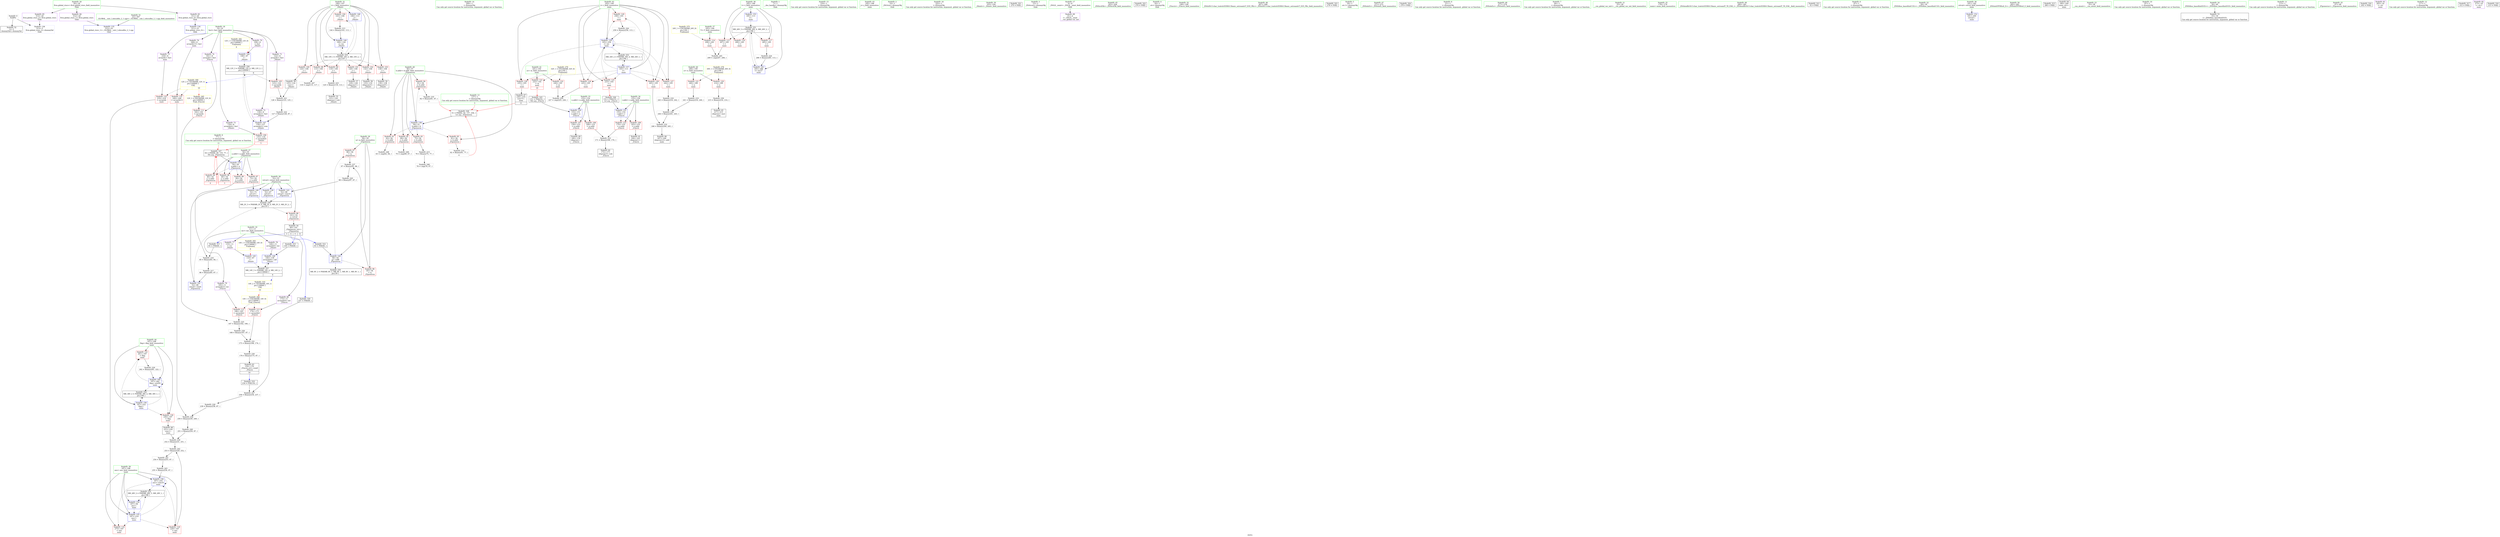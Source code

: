 digraph "SVFG" {
	label="SVFG";

	Node0x56121f9fa730 [shape=record,color=grey,label="{NodeID: 0\nNullPtr}"];
	Node0x56121f9fa730 -> Node0x56121fa18e10[style=solid];
	Node0x56121f9fa730 -> Node0x56121fa1e3a0[style=solid];
	Node0x56121fa182d0 [shape=record,color=red,label="{NodeID: 97\n96\<--58\n\<--q\n_Z5powerxx\n}"];
	Node0x56121fa182d0 -> Node0x56121fa25a20[style=solid];
	Node0x56121fa15c70 [shape=record,color=green,label="{NodeID: 14\n200\<--1\n\<--dummyObj\nCan only get source location for instruction, argument, global var or function.}"];
	Node0x56121fa17e10 [shape=record,color=red,label="{NodeID: 111\n162\<--161\n\<--arrayidx\n_Z3ncrii\n}"];
	Node0x56121fa17e10 -> Node0x56121fa24820[style=solid];
	Node0x56121fa16890 [shape=record,color=green,label="{NodeID: 28\n56\<--57\nb.addr\<--b.addr_field_insensitive\n_Z5powerxx\n}"];
	Node0x56121fa16890 -> Node0x56121fa1aeb0[style=solid];
	Node0x56121fa16890 -> Node0x56121fa1af80[style=solid];
	Node0x56121fa16890 -> Node0x56121fa1b050[style=solid];
	Node0x56121fa16890 -> Node0x56121fa1b120[style=solid];
	Node0x56121fa16890 -> Node0x56121fa1b1f0[style=solid];
	Node0x56121fa16890 -> Node0x56121fa1e570[style=solid];
	Node0x56121fa1da80 [shape=record,color=red,label="{NodeID: 125\n233\<--193\n\<--i\nmain\n|{<s0>10}}"];
	Node0x56121fa1da80:s0 -> Node0x56121fa42ba0[style=solid,color=red];
	Node0x56121fa17480 [shape=record,color=green,label="{NodeID: 42\n193\<--194\ni\<--i_field_insensitive\nmain\n}"];
	Node0x56121fa17480 -> Node0x56121fa1d9b0[style=solid];
	Node0x56121fa17480 -> Node0x56121fa1da80[style=solid];
	Node0x56121fa17480 -> Node0x56121fa1db50[style=solid];
	Node0x56121fa17480 -> Node0x56121fa1dc20[style=solid];
	Node0x56121fa17480 -> Node0x56121fa1dcf0[style=solid];
	Node0x56121fa17480 -> Node0x56121fa1ddc0[style=solid];
	Node0x56121fa17480 -> Node0x56121fa1f4e0[style=solid];
	Node0x56121fa17480 -> Node0x56121fa1f680[style=solid];
	Node0x56121fa243a0 [shape=record,color=grey,label="{NodeID: 222\n127 = Binary(126, 87, )\n}"];
	Node0x56121fa243a0 -> Node0x56121fa1ecc0[style=solid];
	Node0x56121fa1e640 [shape=record,color=blue,label="{NodeID: 139\n52\<--67\nretval\<--\n_Z5powerxx\n}"];
	Node0x56121fa1e640 -> Node0x56121fa31390[style=dashed];
	Node0x56121fa191b0 [shape=record,color=black,label="{NodeID: 56\n125\<--124\nconv\<--\n_Z4initv\n}"];
	Node0x56121fa191b0 -> Node0x56121fa24220[style=solid];
	Node0x56121fa42350 [shape=record,color=black,label="{NodeID: 319\n234 = PHI(150, )\n}"];
	Node0x56121fa42350 -> Node0x56121fa24b20[style=solid];
	Node0x56121fa258a0 [shape=record,color=grey,label="{NodeID: 236\n215 = Binary(216, 214, )\n}"];
	Node0x56121fa258a0 -> Node0x56121fa19900[style=solid];
	Node0x56121fa1f1a0 [shape=record,color=blue,label="{NodeID: 153\n185\<--113\nt\<--\nmain\n}"];
	Node0x56121fa1f1a0 -> Node0x56121fa2f090[style=dashed];
	Node0x56121fa19d10 [shape=record,color=purple,label="{NodeID: 70\n108\<--8\n\<--fact\n_Z4initv\n}"];
	Node0x56121fa19d10 -> Node0x56121fa1ea50[style=solid];
	Node0x56121fa26da0 [shape=record,color=grey,label="{NodeID: 250\n227 = cmp(225, 226, )\n}"];
	Node0x56121fa1a8a0 [shape=record,color=purple,label="{NodeID: 84\n312\<--20\nllvm.global_ctors_1\<--llvm.global_ctors\nGlob }"];
	Node0x56121fa1a8a0 -> Node0x56121fa1e2a0[style=solid];
	Node0x56121f9fa940 [shape=record,color=green,label="{NodeID: 1\n7\<--1\n__dso_handle\<--dummyObj\nGlob }"];
	Node0x56121fa183a0 [shape=record,color=red,label="{NodeID: 98\n115\<--106\n\<--i\n_Z4initv\n}"];
	Node0x56121fa183a0 -> Node0x56121fa26920[style=solid];
	Node0x56121fa15d00 [shape=record,color=green,label="{NodeID: 15\n216\<--1\n\<--dummyObj\nCan only get source location for instruction, argument, global var or function.}"];
	Node0x56121fa34c90 [shape=record,color=yellow,style=double,label="{NodeID: 278\n30V_1 = ENCHI(MR_30V_0)\npts\{190 \}\nFun[main]}"];
	Node0x56121fa34c90 -> Node0x56121fa1d670[style=dashed];
	Node0x56121fa34c90 -> Node0x56121fa1d740[style=dashed];
	Node0x56121fa17ee0 [shape=record,color=red,label="{NodeID: 112\n166\<--165\n\<--arrayidx2\n_Z3ncrii\n}"];
	Node0x56121fa17ee0 -> Node0x56121fa24820[style=solid];
	Node0x56121fa16960 [shape=record,color=green,label="{NodeID: 29\n58\<--59\nq\<--q_field_insensitive\n_Z5powerxx\n}"];
	Node0x56121fa16960 -> Node0x56121fa18200[style=solid];
	Node0x56121fa16960 -> Node0x56121fa182d0[style=solid];
	Node0x56121fa16960 -> Node0x56121fa1e8b0[style=solid];
	Node0x56121fa1db50 [shape=record,color=red,label="{NodeID: 126\n235\<--193\n\<--i\nmain\n}"];
	Node0x56121fa1db50 -> Node0x56121fa19aa0[style=solid];
	Node0x56121fa17550 [shape=record,color=green,label="{NodeID: 43\n195\<--196\nj\<--j_field_insensitive\nmain\n}"];
	Node0x56121fa24520 [shape=record,color=grey,label="{NodeID: 223\n120 = Binary(119, 113, )\n}"];
	Node0x56121fa24520 -> Node0x56121fa190e0[style=solid];
	Node0x56121fa1e710 [shape=record,color=blue,label="{NodeID: 140\n52\<--72\nretval\<--\n_Z5powerxx\n}"];
	Node0x56121fa1e710 -> Node0x56121fa31390[style=dashed];
	Node0x56121fa19280 [shape=record,color=black,label="{NodeID: 57\n129\<--128\nidxprom1\<--\n_Z4initv\n}"];
	Node0x56121fa42520 [shape=record,color=black,label="{NodeID: 320\n237 = PHI(49, )\n}"];
	Node0x56121fa42520 -> Node0x56121fa24b20[style=solid];
	Node0x56121fa25a20 [shape=record,color=grey,label="{NodeID: 237\n97 = Binary(95, 96, )\n}"];
	Node0x56121fa25a20 -> Node0x56121fa240a0[style=solid];
	Node0x56121fa1f270 [shape=record,color=blue,label="{NodeID: 154\n187\<--64\nans\<--\nmain\n}"];
	Node0x56121fa1f270 -> Node0x56121fa1f340[style=dashed];
	Node0x56121fa19de0 [shape=record,color=purple,label="{NodeID: 71\n122\<--8\narrayidx\<--fact\n_Z4initv\n}"];
	Node0x56121fa19de0 -> Node0x56121fa18950[style=solid];
	Node0x56121fa2f090 [shape=record,color=black,label="{NodeID: 251\nMR_26V_3 = PHI(MR_26V_4, MR_26V_2, )\npts\{186 \}\n}"];
	Node0x56121fa2f090 -> Node0x56121fa1d2e0[style=dashed];
	Node0x56121fa2f090 -> Node0x56121fa1d370[style=dashed];
	Node0x56121fa2f090 -> Node0x56121fa1d400[style=dashed];
	Node0x56121fa2f090 -> Node0x56121fa1f820[style=dashed];
	Node0x56121fa1a9a0 [shape=record,color=purple,label="{NodeID: 85\n313\<--20\nllvm.global_ctors_2\<--llvm.global_ctors\nGlob }"];
	Node0x56121fa1a9a0 -> Node0x56121fa1e3a0[style=solid];
	Node0x56121fa0f820 [shape=record,color=green,label="{NodeID: 2\n14\<--1\n_ZSt3cin\<--dummyObj\nGlob }"];
	Node0x56121fa33890 [shape=record,color=yellow,style=double,label="{NodeID: 265\n12V_1 = ENCHI(MR_12V_0)\npts\{100000 \}\nFun[_Z3ncrii]}"];
	Node0x56121fa33890 -> Node0x56121fa17e10[style=dashed];
	Node0x56121fa18470 [shape=record,color=red,label="{NodeID: 99\n119\<--106\n\<--i\n_Z4initv\n}"];
	Node0x56121fa18470 -> Node0x56121fa24520[style=solid];
	Node0x56121fa15d90 [shape=record,color=green,label="{NodeID: 16\n222\<--1\n\<--dummyObj\nCan only get source location for instruction, argument, global var or function.}"];
	Node0x56121fa34d70 [shape=record,color=yellow,style=double,label="{NodeID: 279\n32V_1 = ENCHI(MR_32V_0)\npts\{192 \}\nFun[main]}"];
	Node0x56121fa34d70 -> Node0x56121fa1d810[style=dashed];
	Node0x56121fa34d70 -> Node0x56121fa1d8e0[style=dashed];
	Node0x56121fa17fb0 [shape=record,color=red,label="{NodeID: 113\n174\<--173\n\<--arrayidx4\n_Z3ncrii\n}"];
	Node0x56121fa17fb0 -> Node0x56121fa25120[style=solid];
	Node0x56121fa16a30 [shape=record,color=green,label="{NodeID: 30\n103\<--104\n_Z4initv\<--_Z4initv_field_insensitive\n}"];
	Node0x56121fa1dc20 [shape=record,color=red,label="{NodeID: 127\n242\<--193\n\<--i\nmain\n}"];
	Node0x56121fa1dc20 -> Node0x56121fa23da0[style=solid];
	Node0x56121fa17620 [shape=record,color=green,label="{NodeID: 44\n197\<--198\nflag\<--flag_field_insensitive\nmain\n}"];
	Node0x56121fa17620 -> Node0x56121fa1de90[style=solid];
	Node0x56121fa17620 -> Node0x56121fa1df60[style=solid];
	Node0x56121fa17620 -> Node0x56121fa1f410[style=solid];
	Node0x56121fa17620 -> Node0x56121fa1f750[style=solid];
	Node0x56121fa246a0 [shape=record,color=grey,label="{NodeID: 224\n286 = Binary(285, 113, )\n}"];
	Node0x56121fa246a0 -> Node0x56121fa1f820[style=solid];
	Node0x56121fa1e7e0 [shape=record,color=blue,label="{NodeID: 141\n52\<--86\nretval\<--rem6\n_Z5powerxx\n}"];
	Node0x56121fa1e7e0 -> Node0x56121fa31390[style=dashed];
	Node0x56121fa19350 [shape=record,color=black,label="{NodeID: 58\n133\<--132\nidxprom3\<--\n_Z4initv\n}"];
	Node0x56121fa42660 [shape=record,color=black,label="{NodeID: 321\n270 = PHI()\n}"];
	Node0x56121fa25ba0 [shape=record,color=grey,label="{NodeID: 238\n250 = Binary(239, 249, )\n}"];
	Node0x56121fa25ba0 -> Node0x56121fa25ea0[style=solid];
	Node0x56121fa1f340 [shape=record,color=blue,label="{NodeID: 155\n187\<--219\nans\<--\nmain\n}"];
	Node0x56121fa1f340 -> Node0x56121fa1d4d0[style=dashed];
	Node0x56121fa1f340 -> Node0x56121fa1d5a0[style=dashed];
	Node0x56121fa1f340 -> Node0x56121fa1f5b0[style=dashed];
	Node0x56121fa1f340 -> Node0x56121fa2f590[style=dashed];
	Node0x56121fa19eb0 [shape=record,color=purple,label="{NodeID: 72\n130\<--8\narrayidx2\<--fact\n_Z4initv\n}"];
	Node0x56121fa19eb0 -> Node0x56121fa1ecc0[style=solid];
	Node0x56121fa2f590 [shape=record,color=black,label="{NodeID: 252\nMR_28V_2 = PHI(MR_28V_5, MR_28V_1, )\npts\{188 \}\n}"];
	Node0x56121fa2f590 -> Node0x56121fa1f270[style=dashed];
	Node0x56121fa1aaa0 [shape=record,color=red,label="{NodeID: 86\n101\<--52\n\<--retval\n_Z5powerxx\n}"];
	Node0x56121fa1aaa0 -> Node0x56121fa19010[style=solid];
	Node0x56121fa0f8b0 [shape=record,color=green,label="{NodeID: 3\n15\<--1\n_ZSt4cout\<--dummyObj\nGlob }"];
	Node0x56121fa33970 [shape=record,color=yellow,style=double,label="{NodeID: 266\n14V_1 = ENCHI(MR_14V_0)\npts\{130000 \}\nFun[_Z3ncrii]}"];
	Node0x56121fa33970 -> Node0x56121fa17ee0[style=dashed];
	Node0x56121fa33970 -> Node0x56121fa17fb0[style=dashed];
	Node0x56121fa18540 [shape=record,color=red,label="{NodeID: 100\n124\<--106\n\<--i\n_Z4initv\n}"];
	Node0x56121fa18540 -> Node0x56121fa191b0[style=solid];
	Node0x56121fa15e20 [shape=record,color=green,label="{NodeID: 17\n4\<--6\n_ZStL8__ioinit\<--_ZStL8__ioinit_field_insensitive\nGlob }"];
	Node0x56121fa15e20 -> Node0x56121fa19c40[style=solid];
	Node0x56121fa18080 [shape=record,color=red,label="{NodeID: 114\n208\<--183\n\<--T\nmain\n}"];
	Node0x56121fa18080 -> Node0x56121fa26620[style=solid];
	Node0x56121fa16b30 [shape=record,color=green,label="{NodeID: 31\n106\<--107\ni\<--i_field_insensitive\n_Z4initv\n}"];
	Node0x56121fa16b30 -> Node0x56121fa183a0[style=solid];
	Node0x56121fa16b30 -> Node0x56121fa18470[style=solid];
	Node0x56121fa16b30 -> Node0x56121fa18540[style=solid];
	Node0x56121fa16b30 -> Node0x56121fa18610[style=solid];
	Node0x56121fa16b30 -> Node0x56121fa186e0[style=solid];
	Node0x56121fa16b30 -> Node0x56121fa187b0[style=solid];
	Node0x56121fa16b30 -> Node0x56121fa18880[style=solid];
	Node0x56121fa16b30 -> Node0x56121fa1ebf0[style=solid];
	Node0x56121fa16b30 -> Node0x56121fa1ee60[style=solid];
	Node0x56121fa1dcf0 [shape=record,color=red,label="{NodeID: 128\n245\<--193\n\<--i\nmain\n}"];
	Node0x56121fa1dcf0 -> Node0x56121fa252a0[style=solid];
	Node0x56121fa176f0 [shape=record,color=green,label="{NodeID: 45\n203\<--204\n_ZNSirsERi\<--_ZNSirsERi_field_insensitive\n}"];
	Node0x56121fa24820 [shape=record,color=grey,label="{NodeID: 225\n167 = Binary(162, 166, )\n}"];
	Node0x56121fa24820 -> Node0x56121fa24ca0[style=solid];
	Node0x56121fa1e8b0 [shape=record,color=blue,label="{NodeID: 142\n58\<--93\nq\<--call8\n_Z5powerxx\n}"];
	Node0x56121fa1e8b0 -> Node0x56121fa18200[style=dashed];
	Node0x56121fa1e8b0 -> Node0x56121fa182d0[style=dashed];
	Node0x56121fa1e8b0 -> Node0x56121fa31890[style=dashed];
	Node0x56121fa19420 [shape=record,color=black,label="{NodeID: 59\n139\<--138\nidxprom5\<--\n_Z4initv\n}"];
	Node0x56121fa42730 [shape=record,color=black,label="{NodeID: 322\n274 = PHI()\n}"];
	Node0x56121fa25d20 [shape=record,color=grey,label="{NodeID: 239\n252 = Binary(231, 251, )\n}"];
	Node0x56121fa25d20 -> Node0x56121fa261a0[style=solid];
	Node0x56121fa1f410 [shape=record,color=blue,label="{NodeID: 156\n197\<--222\nflag\<--\nmain\n}"];
	Node0x56121fa1f410 -> Node0x56121fa1de90[style=dashed];
	Node0x56121fa1f410 -> Node0x56121fa1df60[style=dashed];
	Node0x56121fa1f410 -> Node0x56121fa1f750[style=dashed];
	Node0x56121fa1f410 -> Node0x56121fa2ff90[style=dashed];
	Node0x56121fa19f80 [shape=record,color=purple,label="{NodeID: 73\n134\<--8\narrayidx4\<--fact\n_Z4initv\n}"];
	Node0x56121fa19f80 -> Node0x56121fa17a00[style=solid];
	Node0x56121fa2fa90 [shape=record,color=black,label="{NodeID: 253\nMR_34V_2 = PHI(MR_34V_4, MR_34V_1, )\npts\{194 \}\n}"];
	Node0x56121fa2fa90 -> Node0x56121fa1f4e0[style=dashed];
	Node0x56121fa1ab70 [shape=record,color=red,label="{NodeID: 87\n72\<--54\n\<--a.addr\n_Z5powerxx\n}"];
	Node0x56121fa1ab70 -> Node0x56121fa1e710[style=solid];
	Node0x56121fa14f20 [shape=record,color=green,label="{NodeID: 4\n16\<--1\n.str\<--dummyObj\nGlob }"];
	Node0x56121fa18610 [shape=record,color=red,label="{NodeID: 101\n128\<--106\n\<--i\n_Z4initv\n}"];
	Node0x56121fa18610 -> Node0x56121fa19280[style=solid];
	Node0x56121fa15ef0 [shape=record,color=green,label="{NodeID: 18\n8\<--10\nfact\<--fact_field_insensitive\nGlob }"];
	Node0x56121fa15ef0 -> Node0x56121fa19d10[style=solid];
	Node0x56121fa15ef0 -> Node0x56121fa19de0[style=solid];
	Node0x56121fa15ef0 -> Node0x56121fa19eb0[style=solid];
	Node0x56121fa15ef0 -> Node0x56121fa19f80[style=solid];
	Node0x56121fa15ef0 -> Node0x56121fa1a050[style=solid];
	Node0x56121fa15ef0 -> Node0x56121fa1a120[style=solid];
	Node0x56121fa15ef0 -> Node0x56121fa1a1f0[style=solid];
	Node0x56121fa1d2e0 [shape=record,color=red,label="{NodeID: 115\n207\<--185\n\<--t\nmain\n}"];
	Node0x56121fa1d2e0 -> Node0x56121fa26620[style=solid];
	Node0x56121fa16c00 [shape=record,color=green,label="{NodeID: 32\n148\<--149\n_Z3ncrii\<--_Z3ncrii_field_insensitive\n}"];
	Node0x56121fa1ddc0 [shape=record,color=red,label="{NodeID: 129\n258\<--193\n\<--i\nmain\n}"];
	Node0x56121fa1ddc0 -> Node0x56121fa264a0[style=solid];
	Node0x56121fa177f0 [shape=record,color=green,label="{NodeID: 46\n267\<--268\n_ZStlsISt11char_traitsIcEERSt13basic_ostreamIcT_ES5_PKc\<--_ZStlsISt11char_traitsIcEERSt13basic_ostreamIcT_ES5_PKc_field_insensitive\n}"];
	Node0x56121fa37380 [shape=record,color=yellow,style=double,label="{NodeID: 309\n12V_2 = CSCHI(MR_12V_1)\npts\{100000 \}\nCS[]|{|<s2>10}}"];
	Node0x56121fa37380 -> Node0x56121fa1e030[style=dashed];
	Node0x56121fa37380 -> Node0x56121fa1e100[style=dashed];
	Node0x56121fa37380:s2 -> Node0x56121fa33890[style=dashed,color=red];
	Node0x56121fa249a0 [shape=record,color=grey,label="{NodeID: 226\n239 = Binary(238, 87, )\n}"];
	Node0x56121fa249a0 -> Node0x56121fa25ba0[style=solid];
	Node0x56121fa1e980 [shape=record,color=blue,label="{NodeID: 143\n52\<--98\nretval\<--rem10\n_Z5powerxx\n}"];
	Node0x56121fa1e980 -> Node0x56121fa31390[style=dashed];
	Node0x56121fa194f0 [shape=record,color=black,label="{NodeID: 60\n160\<--159\nidxprom\<--\n_Z3ncrii\n}"];
	Node0x56121fa42800 [shape=record,color=black,label="{NodeID: 323\n276 = PHI()\n}"];
	Node0x56121fa25ea0 [shape=record,color=grey,label="{NodeID: 240\n251 = Binary(250, 87, )\n}"];
	Node0x56121fa25ea0 -> Node0x56121fa25d20[style=solid];
	Node0x56121fa1f4e0 [shape=record,color=blue,label="{NodeID: 157\n193\<--113\ni\<--\nmain\n}"];
	Node0x56121fa1f4e0 -> Node0x56121fa1d9b0[style=dashed];
	Node0x56121fa1f4e0 -> Node0x56121fa1da80[style=dashed];
	Node0x56121fa1f4e0 -> Node0x56121fa1db50[style=dashed];
	Node0x56121fa1f4e0 -> Node0x56121fa1dc20[style=dashed];
	Node0x56121fa1f4e0 -> Node0x56121fa1dcf0[style=dashed];
	Node0x56121fa1f4e0 -> Node0x56121fa1ddc0[style=dashed];
	Node0x56121fa1f4e0 -> Node0x56121fa1f680[style=dashed];
	Node0x56121fa1f4e0 -> Node0x56121fa2fa90[style=dashed];
	Node0x56121fa1a050 [shape=record,color=purple,label="{NodeID: 74\n161\<--8\narrayidx\<--fact\n_Z3ncrii\n}"];
	Node0x56121fa1a050 -> Node0x56121fa17e10[style=solid];
	Node0x56121fa2ff90 [shape=record,color=black,label="{NodeID: 254\nMR_36V_2 = PHI(MR_36V_4, MR_36V_1, )\npts\{198 \}\n}"];
	Node0x56121fa2ff90 -> Node0x56121fa1f410[style=dashed];
	Node0x56121fa1ac40 [shape=record,color=red,label="{NodeID: 88\n80\<--54\n\<--a.addr\n_Z5powerxx\n|{<s0>3}}"];
	Node0x56121fa1ac40:s0 -> Node0x56121fa42ce0[style=solid,color=red];
	Node0x56121fa14fb0 [shape=record,color=green,label="{NodeID: 5\n18\<--1\n.str.1\<--dummyObj\nGlob }"];
	Node0x56121fa186e0 [shape=record,color=red,label="{NodeID: 102\n132\<--106\n\<--i\n_Z4initv\n}"];
	Node0x56121fa186e0 -> Node0x56121fa19350[style=solid];
	Node0x56121fa15ff0 [shape=record,color=green,label="{NodeID: 19\n11\<--13\ninv\<--inv_field_insensitive\nGlob }"];
	Node0x56121fa15ff0 -> Node0x56121fa1a2c0[style=solid];
	Node0x56121fa15ff0 -> Node0x56121fa1a390[style=solid];
	Node0x56121fa15ff0 -> Node0x56121fa1a460[style=solid];
	Node0x56121fa15ff0 -> Node0x56121fa1a530[style=solid];
	Node0x56121fa35010 [shape=record,color=yellow,style=double,label="{NodeID: 282\n12V_1 = ENCHI(MR_12V_0)\npts\{100000 \}\nFun[main]|{<s0>6}}"];
	Node0x56121fa35010:s0 -> Node0x56121fa1ea50[style=dashed,color=red];
	Node0x56121fa1d370 [shape=record,color=red,label="{NodeID: 116\n269\<--185\n\<--t\nmain\n}"];
	Node0x56121fa16d00 [shape=record,color=green,label="{NodeID: 33\n153\<--154\nn.addr\<--n.addr_field_insensitive\n_Z3ncrii\n}"];
	Node0x56121fa16d00 -> Node0x56121fa17ad0[style=solid];
	Node0x56121fa16d00 -> Node0x56121fa17ba0[style=solid];
	Node0x56121fa16d00 -> Node0x56121fa1ef30[style=solid];
	Node0x56121fa23620 [shape=record,color=grey,label="{NodeID: 213\n144 = Binary(143, 113, )\n}"];
	Node0x56121fa23620 -> Node0x56121fa1ee60[style=solid];
	Node0x56121fa1de90 [shape=record,color=red,label="{NodeID: 130\n230\<--197\n\<--flag\nmain\n}"];
	Node0x56121fa1de90 -> Node0x56121fa199d0[style=solid];
	Node0x56121fa178f0 [shape=record,color=green,label="{NodeID: 47\n271\<--272\n_ZNSolsEi\<--_ZNSolsEi_field_insensitive\n}"];
	Node0x56121fa374e0 [shape=record,color=yellow,style=double,label="{NodeID: 310\n14V_2 = CSCHI(MR_14V_1)\npts\{130000 \}\nCS[]|{<s0>10}}"];
	Node0x56121fa374e0:s0 -> Node0x56121fa33970[style=dashed,color=red];
	Node0x56121fa24b20 [shape=record,color=grey,label="{NodeID: 227\n238 = Binary(234, 237, )\n}"];
	Node0x56121fa24b20 -> Node0x56121fa249a0[style=solid];
	Node0x56121fa1ea50 [shape=record,color=blue,label="{NodeID: 144\n108\<--67\n\<--\n_Z4initv\n}"];
	Node0x56121fa1ea50 -> Node0x56121fa30990[style=dashed];
	Node0x56121fa195c0 [shape=record,color=black,label="{NodeID: 61\n164\<--163\nidxprom1\<--\n_Z3ncrii\n}"];
	Node0x56121fa428d0 [shape=record,color=black,label="{NodeID: 324\n279 = PHI()\n}"];
	Node0x56121fa26020 [shape=record,color=grey,label="{NodeID: 241\n254 = Binary(253, 87, )\n}"];
	Node0x56121fa26020 -> Node0x56121fa26320[style=solid];
	Node0x56121fa1f5b0 [shape=record,color=blue,label="{NodeID: 158\n187\<--255\nans\<--rem19\nmain\n}"];
	Node0x56121fa1f5b0 -> Node0x56121fa1d4d0[style=dashed];
	Node0x56121fa1f5b0 -> Node0x56121fa1d5a0[style=dashed];
	Node0x56121fa1f5b0 -> Node0x56121fa1f5b0[style=dashed];
	Node0x56121fa1f5b0 -> Node0x56121fa2f590[style=dashed];
	Node0x56121fa1a120 [shape=record,color=purple,label="{NodeID: 75\n218\<--8\narrayidx\<--fact\nmain\n}"];
	Node0x56121fa1a120 -> Node0x56121fa1e030[style=solid];
	Node0x56121fa30490 [shape=record,color=black,label="{NodeID: 255\nMR_10V_3 = PHI(MR_10V_4, MR_10V_2, )\npts\{107 \}\n}"];
	Node0x56121fa30490 -> Node0x56121fa183a0[style=dashed];
	Node0x56121fa30490 -> Node0x56121fa18470[style=dashed];
	Node0x56121fa30490 -> Node0x56121fa18540[style=dashed];
	Node0x56121fa30490 -> Node0x56121fa18610[style=dashed];
	Node0x56121fa30490 -> Node0x56121fa186e0[style=dashed];
	Node0x56121fa30490 -> Node0x56121fa187b0[style=dashed];
	Node0x56121fa30490 -> Node0x56121fa18880[style=dashed];
	Node0x56121fa30490 -> Node0x56121fa1ee60[style=dashed];
	Node0x56121fa1ad10 [shape=record,color=red,label="{NodeID: 89\n84\<--54\n\<--a.addr\n_Z5powerxx\n}"];
	Node0x56121fa1ad10 -> Node0x56121fa23aa0[style=solid];
	Node0x56121fa15040 [shape=record,color=green,label="{NodeID: 6\n21\<--1\n\<--dummyObj\nCan only get source location for instruction, argument, global var or function.}"];
	Node0x56121fa187b0 [shape=record,color=red,label="{NodeID: 103\n138\<--106\n\<--i\n_Z4initv\n}"];
	Node0x56121fa187b0 -> Node0x56121fa19420[style=solid];
	Node0x56121fa160f0 [shape=record,color=green,label="{NodeID: 20\n20\<--24\nllvm.global_ctors\<--llvm.global_ctors_field_insensitive\nGlob }"];
	Node0x56121fa160f0 -> Node0x56121fa1a7a0[style=solid];
	Node0x56121fa160f0 -> Node0x56121fa1a8a0[style=solid];
	Node0x56121fa160f0 -> Node0x56121fa1a9a0[style=solid];
	Node0x56121fa350f0 [shape=record,color=yellow,style=double,label="{NodeID: 283\n14V_1 = ENCHI(MR_14V_0)\npts\{130000 \}\nFun[main]|{<s0>6}}"];
	Node0x56121fa350f0:s0 -> Node0x56121fa1eb20[style=dashed,color=red];
	Node0x56121fa1d400 [shape=record,color=red,label="{NodeID: 117\n285\<--185\n\<--t\nmain\n}"];
	Node0x56121fa1d400 -> Node0x56121fa246a0[style=solid];
	Node0x56121fa16dd0 [shape=record,color=green,label="{NodeID: 34\n155\<--156\nr.addr\<--r.addr_field_insensitive\n_Z3ncrii\n}"];
	Node0x56121fa16dd0 -> Node0x56121fa17c70[style=solid];
	Node0x56121fa16dd0 -> Node0x56121fa17d40[style=solid];
	Node0x56121fa16dd0 -> Node0x56121fa1f000[style=solid];
	Node0x56121fa237a0 [shape=record,color=grey,label="{NodeID: 214\n92 = Binary(91, 77, )\n|{<s0>4}}"];
	Node0x56121fa237a0:s0 -> Node0x56121fa43190[style=solid,color=red];
	Node0x56121fa1df60 [shape=record,color=red,label="{NodeID: 131\n261\<--197\n\<--flag\nmain\n}"];
	Node0x56121fa1df60 -> Node0x56121fa24e20[style=solid];
	Node0x56121fa18a10 [shape=record,color=green,label="{NodeID: 48\n277\<--278\n_ZNSolsEx\<--_ZNSolsEx_field_insensitive\n}"];
	Node0x56121f74a3b0 [shape=record,color=black,label="{NodeID: 311\n83 = PHI(49, )\n}"];
	Node0x56121f74a3b0 -> Node0x56121fa23aa0[style=solid];
	Node0x56121fa24ca0 [shape=record,color=grey,label="{NodeID: 228\n168 = Binary(167, 87, )\n}"];
	Node0x56121fa24ca0 -> Node0x56121fa25120[style=solid];
	Node0x56121fa1eb20 [shape=record,color=blue,label="{NodeID: 145\n110\<--67\n\<--\n_Z4initv\n}"];
	Node0x56121fa1eb20 -> Node0x56121fa30e90[style=dashed];
	Node0x56121fa19690 [shape=record,color=black,label="{NodeID: 62\n172\<--171\nidxprom3\<--sub\n_Z3ncrii\n}"];
	Node0x56121fa429a0 [shape=record,color=black,label="{NodeID: 325\n151 = PHI(232, )\n0th arg _Z3ncrii }"];
	Node0x56121fa429a0 -> Node0x56121fa1ef30[style=solid];
	Node0x56121fa261a0 [shape=record,color=grey,label="{NodeID: 242\n253 = Binary(229, 252, )\n}"];
	Node0x56121fa261a0 -> Node0x56121fa26020[style=solid];
	Node0x56121fa1f680 [shape=record,color=blue,label="{NodeID: 159\n193\<--259\ni\<--inc\nmain\n}"];
	Node0x56121fa1f680 -> Node0x56121fa1d9b0[style=dashed];
	Node0x56121fa1f680 -> Node0x56121fa1da80[style=dashed];
	Node0x56121fa1f680 -> Node0x56121fa1db50[style=dashed];
	Node0x56121fa1f680 -> Node0x56121fa1dc20[style=dashed];
	Node0x56121fa1f680 -> Node0x56121fa1dcf0[style=dashed];
	Node0x56121fa1f680 -> Node0x56121fa1ddc0[style=dashed];
	Node0x56121fa1f680 -> Node0x56121fa1f680[style=dashed];
	Node0x56121fa1f680 -> Node0x56121fa2fa90[style=dashed];
	Node0x56121fa1a1f0 [shape=record,color=purple,label="{NodeID: 76\n248\<--8\narrayidx13\<--fact\nmain\n}"];
	Node0x56121fa1a1f0 -> Node0x56121fa1e100[style=solid];
	Node0x56121fa30990 [shape=record,color=black,label="{NodeID: 256\nMR_12V_3 = PHI(MR_12V_4, MR_12V_2, )\npts\{100000 \}\n|{|<s2>6}}"];
	Node0x56121fa30990 -> Node0x56121fa18950[style=dashed];
	Node0x56121fa30990 -> Node0x56121fa1ecc0[style=dashed];
	Node0x56121fa30990:s2 -> Node0x56121fa37380[style=dashed,color=blue];
	Node0x56121fa1ade0 [shape=record,color=red,label="{NodeID: 90\n90\<--54\n\<--a.addr\n_Z5powerxx\n|{<s0>4}}"];
	Node0x56121fa1ade0:s0 -> Node0x56121fa42ce0[style=solid,color=red];
	Node0x56121fa150d0 [shape=record,color=green,label="{NodeID: 7\n64\<--1\n\<--dummyObj\nCan only get source location for instruction, argument, global var or function.}"];
	Node0x56121fa18880 [shape=record,color=red,label="{NodeID: 104\n143\<--106\n\<--i\n_Z4initv\n}"];
	Node0x56121fa18880 -> Node0x56121fa23620[style=solid];
	Node0x56121fa161f0 [shape=record,color=green,label="{NodeID: 21\n25\<--26\n__cxx_global_var_init\<--__cxx_global_var_init_field_insensitive\n}"];
	Node0x56121fa1d4d0 [shape=record,color=red,label="{NodeID: 118\n229\<--187\n\<--ans\nmain\n}"];
	Node0x56121fa1d4d0 -> Node0x56121fa261a0[style=solid];
	Node0x56121fa16ea0 [shape=record,color=green,label="{NodeID: 35\n178\<--179\nmain\<--main_field_insensitive\n}"];
	Node0x56121fa23920 [shape=record,color=grey,label="{NodeID: 215\n76 = Binary(75, 77, )\n}"];
	Node0x56121fa23920 -> Node0x56121fa267a0[style=solid];
	Node0x56121fa1e030 [shape=record,color=red,label="{NodeID: 132\n219\<--218\n\<--arrayidx\nmain\n}"];
	Node0x56121fa1e030 -> Node0x56121fa1f340[style=solid];
	Node0x56121fa18b10 [shape=record,color=green,label="{NodeID: 49\n280\<--281\n_ZSt4endlIcSt11char_traitsIcEERSt13basic_ostreamIT_T0_ES6_\<--_ZSt4endlIcSt11char_traitsIcEERSt13basic_ostreamIT_T0_ES6__field_insensitive\n}"];
	Node0x56121fa41ca0 [shape=record,color=black,label="{NodeID: 312\n32 = PHI()\n}"];
	Node0x56121fa24e20 [shape=record,color=grey,label="{NodeID: 229\n262 = Binary(261, 222, )\n}"];
	Node0x56121fa24e20 -> Node0x56121fa1f750[style=solid];
	Node0x56121fa1ebf0 [shape=record,color=blue,label="{NodeID: 146\n106\<--113\ni\<--\n_Z4initv\n}"];
	Node0x56121fa1ebf0 -> Node0x56121fa30490[style=dashed];
	Node0x56121fa19760 [shape=record,color=black,label="{NodeID: 63\n150\<--176\n_Z3ncrii_ret\<--rem6\n_Z3ncrii\n|{<s0>10}}"];
	Node0x56121fa19760:s0 -> Node0x56121fa42350[style=solid,color=blue];
	Node0x56121fa42ba0 [shape=record,color=black,label="{NodeID: 326\n152 = PHI(233, )\n1st arg _Z3ncrii }"];
	Node0x56121fa42ba0 -> Node0x56121fa1f000[style=solid];
	Node0x56121fa26320 [shape=record,color=grey,label="{NodeID: 243\n255 = Binary(254, 87, )\n}"];
	Node0x56121fa26320 -> Node0x56121fa1f5b0[style=solid];
	Node0x56121fa1f750 [shape=record,color=blue,label="{NodeID: 160\n197\<--262\nflag\<--mul20\nmain\n}"];
	Node0x56121fa1f750 -> Node0x56121fa1de90[style=dashed];
	Node0x56121fa1f750 -> Node0x56121fa1df60[style=dashed];
	Node0x56121fa1f750 -> Node0x56121fa1f750[style=dashed];
	Node0x56121fa1f750 -> Node0x56121fa2ff90[style=dashed];
	Node0x56121fa1a2c0 [shape=record,color=purple,label="{NodeID: 77\n110\<--11\n\<--inv\n_Z4initv\n}"];
	Node0x56121fa1a2c0 -> Node0x56121fa1eb20[style=solid];
	Node0x56121fa30e90 [shape=record,color=black,label="{NodeID: 257\nMR_14V_3 = PHI(MR_14V_4, MR_14V_2, )\npts\{130000 \}\n|{|<s1>6}}"];
	Node0x56121fa30e90 -> Node0x56121fa1ed90[style=dashed];
	Node0x56121fa30e90:s1 -> Node0x56121fa374e0[style=dashed,color=blue];
	Node0x56121fa1aeb0 [shape=record,color=red,label="{NodeID: 91\n62\<--56\n\<--b.addr\n_Z5powerxx\n}"];
	Node0x56121fa1aeb0 -> Node0x56121fa26aa0[style=solid];
	Node0x56121fa15910 [shape=record,color=green,label="{NodeID: 8\n67\<--1\n\<--dummyObj\nCan only get source location for instruction, argument, global var or function.}"];
	Node0x56121fa18950 [shape=record,color=red,label="{NodeID: 105\n123\<--122\n\<--arrayidx\n_Z4initv\n}"];
	Node0x56121fa18950 -> Node0x56121fa24220[style=solid];
	Node0x56121fa162f0 [shape=record,color=green,label="{NodeID: 22\n29\<--30\n_ZNSt8ios_base4InitC1Ev\<--_ZNSt8ios_base4InitC1Ev_field_insensitive\n}"];
	Node0x56121fa1d5a0 [shape=record,color=red,label="{NodeID: 119\n275\<--187\n\<--ans\nmain\n}"];
	Node0x56121fa16fa0 [shape=record,color=green,label="{NodeID: 36\n181\<--182\nretval\<--retval_field_insensitive\nmain\n}"];
	Node0x56121fa16fa0 -> Node0x56121fa1f0d0[style=solid];
	Node0x56121fa23aa0 [shape=record,color=grey,label="{NodeID: 216\n85 = Binary(83, 84, )\n}"];
	Node0x56121fa23aa0 -> Node0x56121fa23c20[style=solid];
	Node0x56121fa1e100 [shape=record,color=red,label="{NodeID: 133\n249\<--248\n\<--arrayidx13\nmain\n}"];
	Node0x56121fa1e100 -> Node0x56121fa25ba0[style=solid];
	Node0x56121fa18c10 [shape=record,color=green,label="{NodeID: 50\n282\<--283\n_ZNSolsEPFRSoS_E\<--_ZNSolsEPFRSoS_E_field_insensitive\n}"];
	Node0x56121fa41d70 [shape=record,color=black,label="{NodeID: 313\n266 = PHI()\n}"];
	Node0x56121fa24fa0 [shape=record,color=grey,label="{NodeID: 230\n176 = Binary(175, 87, )\n}"];
	Node0x56121fa24fa0 -> Node0x56121fa19760[style=solid];
	Node0x56121fa1ecc0 [shape=record,color=blue,label="{NodeID: 147\n130\<--127\narrayidx2\<--rem\n_Z4initv\n}"];
	Node0x56121fa1ecc0 -> Node0x56121fa17a00[style=dashed];
	Node0x56121fa1ecc0 -> Node0x56121fa30990[style=dashed];
	Node0x56121fa19830 [shape=record,color=black,label="{NodeID: 64\n180\<--200\nmain_ret\<--\nmain\n}"];
	Node0x56121fa42ce0 [shape=record,color=black,label="{NodeID: 327\n50 = PHI(80, 90, 135, 77, )\n0th arg _Z5powerxx }"];
	Node0x56121fa42ce0 -> Node0x56121fa1e4a0[style=solid];
	Node0x56121fa264a0 [shape=record,color=grey,label="{NodeID: 244\n259 = Binary(258, 113, )\n}"];
	Node0x56121fa264a0 -> Node0x56121fa1f680[style=solid];
	Node0x56121fa1f820 [shape=record,color=blue,label="{NodeID: 161\n185\<--286\nt\<--inc27\nmain\n}"];
	Node0x56121fa1f820 -> Node0x56121fa2f090[style=dashed];
	Node0x56121fa1a390 [shape=record,color=purple,label="{NodeID: 78\n140\<--11\narrayidx6\<--inv\n_Z4initv\n}"];
	Node0x56121fa1a390 -> Node0x56121fa1ed90[style=solid];
	Node0x56121fa31390 [shape=record,color=black,label="{NodeID: 258\nMR_2V_3 = PHI(MR_2V_6, MR_2V_4, MR_2V_5, MR_2V_2, )\npts\{53 \}\n}"];
	Node0x56121fa31390 -> Node0x56121fa1aaa0[style=dashed];
	Node0x56121fa1af80 [shape=record,color=red,label="{NodeID: 92\n69\<--56\n\<--b.addr\n_Z5powerxx\n}"];
	Node0x56121fa1af80 -> Node0x56121fa26c20[style=solid];
	Node0x56121fa159a0 [shape=record,color=green,label="{NodeID: 9\n77\<--1\n\<--dummyObj\nCan only get source location for instruction, argument, global var or function.|{<s0>11}}"];
	Node0x56121fa159a0:s0 -> Node0x56121fa42ce0[style=solid,color=red];
	Node0x56121fa17a00 [shape=record,color=red,label="{NodeID: 106\n135\<--134\n\<--arrayidx4\n_Z4initv\n|{<s0>5}}"];
	Node0x56121fa17a00:s0 -> Node0x56121fa42ce0[style=solid,color=red];
	Node0x56121fa163f0 [shape=record,color=green,label="{NodeID: 23\n35\<--36\n__cxa_atexit\<--__cxa_atexit_field_insensitive\n}"];
	Node0x56121fa1d670 [shape=record,color=red,label="{NodeID: 120\n214\<--189\n\<--n\nmain\n}"];
	Node0x56121fa1d670 -> Node0x56121fa258a0[style=solid];
	Node0x56121fa17070 [shape=record,color=green,label="{NodeID: 37\n183\<--184\nT\<--T_field_insensitive\nmain\n}"];
	Node0x56121fa17070 -> Node0x56121fa18080[style=solid];
	Node0x56121fa23c20 [shape=record,color=grey,label="{NodeID: 217\n86 = Binary(85, 87, )\n}"];
	Node0x56121fa23c20 -> Node0x56121fa1e7e0[style=solid];
	Node0x56121fa1e1d0 [shape=record,color=blue,label="{NodeID: 134\n311\<--21\nllvm.global_ctors_0\<--\nGlob }"];
	Node0x56121fa18d10 [shape=record,color=green,label="{NodeID: 51\n22\<--307\n_GLOBAL__sub_I_sdssudhu_2_1.cpp\<--_GLOBAL__sub_I_sdssudhu_2_1.cpp_field_insensitive\n}"];
	Node0x56121fa18d10 -> Node0x56121fa1e2a0[style=solid];
	Node0x56121fa41e40 [shape=record,color=black,label="{NodeID: 314\n93 = PHI(49, )\n}"];
	Node0x56121fa41e40 -> Node0x56121fa1e8b0[style=solid];
	Node0x56121fa25120 [shape=record,color=grey,label="{NodeID: 231\n175 = Binary(168, 174, )\n}"];
	Node0x56121fa25120 -> Node0x56121fa24fa0[style=solid];
	Node0x56121fa1ed90 [shape=record,color=blue,label="{NodeID: 148\n140\<--136\narrayidx6\<--call\n_Z4initv\n}"];
	Node0x56121fa1ed90 -> Node0x56121fa30e90[style=dashed];
	Node0x56121fa19900 [shape=record,color=black,label="{NodeID: 65\n217\<--215\nidxprom\<--mul\nmain\n}"];
	Node0x56121fa43190 [shape=record,color=black,label="{NodeID: 328\n51 = PHI(82, 92, 137, 236, )\n1st arg _Z5powerxx }"];
	Node0x56121fa43190 -> Node0x56121fa1e570[style=solid];
	Node0x56121fa26620 [shape=record,color=grey,label="{NodeID: 245\n209 = cmp(207, 208, )\n}"];
	Node0x56121fa1a460 [shape=record,color=purple,label="{NodeID: 79\n165\<--11\narrayidx2\<--inv\n_Z3ncrii\n}"];
	Node0x56121fa1a460 -> Node0x56121fa17ee0[style=solid];
	Node0x56121fa31890 [shape=record,color=black,label="{NodeID: 259\nMR_8V_2 = PHI(MR_8V_3, MR_8V_1, MR_8V_1, MR_8V_1, )\npts\{59 \}\n}"];
	Node0x56121fa1b050 [shape=record,color=red,label="{NodeID: 93\n75\<--56\n\<--b.addr\n_Z5powerxx\n}"];
	Node0x56121fa1b050 -> Node0x56121fa23920[style=solid];
	Node0x56121fa15a30 [shape=record,color=green,label="{NodeID: 10\n87\<--1\n\<--dummyObj\nCan only get source location for instruction, argument, global var or function.}"];
	Node0x56121fa17ad0 [shape=record,color=red,label="{NodeID: 107\n159\<--153\n\<--n.addr\n_Z3ncrii\n}"];
	Node0x56121fa17ad0 -> Node0x56121fa194f0[style=solid];
	Node0x56121fa164f0 [shape=record,color=green,label="{NodeID: 24\n34\<--40\n_ZNSt8ios_base4InitD1Ev\<--_ZNSt8ios_base4InitD1Ev_field_insensitive\n}"];
	Node0x56121fa164f0 -> Node0x56121fa18f10[style=solid];
	Node0x56121fa1d740 [shape=record,color=red,label="{NodeID: 121\n240\<--189\n\<--n\nmain\n}"];
	Node0x56121fa1d740 -> Node0x56121fa23f20[style=solid];
	Node0x56121fa17140 [shape=record,color=green,label="{NodeID: 38\n185\<--186\nt\<--t_field_insensitive\nmain\n}"];
	Node0x56121fa17140 -> Node0x56121fa1d2e0[style=solid];
	Node0x56121fa17140 -> Node0x56121fa1d370[style=solid];
	Node0x56121fa17140 -> Node0x56121fa1d400[style=solid];
	Node0x56121fa17140 -> Node0x56121fa1f1a0[style=solid];
	Node0x56121fa17140 -> Node0x56121fa1f820[style=solid];
	Node0x56121fa23da0 [shape=record,color=grey,label="{NodeID: 218\n243 = Binary(216, 242, )\n}"];
	Node0x56121fa23da0 -> Node0x56121fa255a0[style=solid];
	Node0x56121fa1e2a0 [shape=record,color=blue,label="{NodeID: 135\n312\<--22\nllvm.global_ctors_1\<--_GLOBAL__sub_I_sdssudhu_2_1.cpp\nGlob }"];
	Node0x56121fa18e10 [shape=record,color=black,label="{NodeID: 52\n2\<--3\ndummyVal\<--dummyVal\n}"];
	Node0x56121fa41fa0 [shape=record,color=black,label="{NodeID: 315\n136 = PHI(49, )\n}"];
	Node0x56121fa41fa0 -> Node0x56121fa1ed90[style=solid];
	Node0x56121fa252a0 [shape=record,color=grey,label="{NodeID: 232\n246 = Binary(244, 245, )\n}"];
	Node0x56121fa252a0 -> Node0x56121fa19b70[style=solid];
	Node0x56121fa1ee60 [shape=record,color=blue,label="{NodeID: 149\n106\<--144\ni\<--inc\n_Z4initv\n}"];
	Node0x56121fa1ee60 -> Node0x56121fa30490[style=dashed];
	Node0x56121fa199d0 [shape=record,color=black,label="{NodeID: 66\n231\<--230\nconv\<--\nmain\n}"];
	Node0x56121fa199d0 -> Node0x56121fa25d20[style=solid];
	Node0x56121fa267a0 [shape=record,color=grey,label="{NodeID: 246\n78 = cmp(76, 67, )\n}"];
	Node0x56121fa1a530 [shape=record,color=purple,label="{NodeID: 80\n173\<--11\narrayidx4\<--inv\n_Z3ncrii\n}"];
	Node0x56121fa1a530 -> Node0x56121fa17fb0[style=solid];
	Node0x56121fa1b120 [shape=record,color=red,label="{NodeID: 94\n81\<--56\n\<--b.addr\n_Z5powerxx\n}"];
	Node0x56121fa1b120 -> Node0x56121fa25720[style=solid];
	Node0x56121fa15ac0 [shape=record,color=green,label="{NodeID: 11\n113\<--1\n\<--dummyObj\nCan only get source location for instruction, argument, global var or function.}"];
	Node0x56121fa17ba0 [shape=record,color=red,label="{NodeID: 108\n169\<--153\n\<--n.addr\n_Z3ncrii\n}"];
	Node0x56121fa17ba0 -> Node0x56121fa25420[style=solid];
	Node0x56121fa165f0 [shape=record,color=green,label="{NodeID: 25\n47\<--48\n_Z5powerxx\<--_Z5powerxx_field_insensitive\n}"];
	Node0x56121fa1d810 [shape=record,color=red,label="{NodeID: 122\n226\<--191\n\<--m\nmain\n}"];
	Node0x56121fa1d810 -> Node0x56121fa26da0[style=solid];
	Node0x56121fa17210 [shape=record,color=green,label="{NodeID: 39\n187\<--188\nans\<--ans_field_insensitive\nmain\n}"];
	Node0x56121fa17210 -> Node0x56121fa1d4d0[style=solid];
	Node0x56121fa17210 -> Node0x56121fa1d5a0[style=solid];
	Node0x56121fa17210 -> Node0x56121fa1f270[style=solid];
	Node0x56121fa17210 -> Node0x56121fa1f340[style=solid];
	Node0x56121fa17210 -> Node0x56121fa1f5b0[style=solid];
	Node0x56121fa23f20 [shape=record,color=grey,label="{NodeID: 219\n241 = Binary(216, 240, )\n}"];
	Node0x56121fa23f20 -> Node0x56121fa255a0[style=solid];
	Node0x56121fa1e3a0 [shape=record,color=blue, style = dotted,label="{NodeID: 136\n313\<--3\nllvm.global_ctors_2\<--dummyVal\nGlob }"];
	Node0x56121fa18f10 [shape=record,color=black,label="{NodeID: 53\n33\<--34\n\<--_ZNSt8ios_base4InitD1Ev\nCan only get source location for instruction, argument, global var or function.}"];
	Node0x56121fa420e0 [shape=record,color=black,label="{NodeID: 316\n202 = PHI()\n}"];
	Node0x56121fa25420 [shape=record,color=grey,label="{NodeID: 233\n171 = Binary(169, 170, )\n}"];
	Node0x56121fa25420 -> Node0x56121fa19690[style=solid];
	Node0x56121fa1ef30 [shape=record,color=blue,label="{NodeID: 150\n153\<--151\nn.addr\<--n\n_Z3ncrii\n}"];
	Node0x56121fa1ef30 -> Node0x56121fa17ad0[style=dashed];
	Node0x56121fa1ef30 -> Node0x56121fa17ba0[style=dashed];
	Node0x56121fa19aa0 [shape=record,color=black,label="{NodeID: 67\n236\<--235\nconv7\<--\nmain\n|{<s0>11}}"];
	Node0x56121fa19aa0:s0 -> Node0x56121fa43190[style=solid,color=red];
	Node0x56121fa26920 [shape=record,color=grey,label="{NodeID: 247\n116 = cmp(115, 117, )\n}"];
	Node0x56121fa1a600 [shape=record,color=purple,label="{NodeID: 81\n265\<--16\n\<--.str\nmain\n}"];
	Node0x56121fa1b1f0 [shape=record,color=red,label="{NodeID: 95\n91\<--56\n\<--b.addr\n_Z5powerxx\n}"];
	Node0x56121fa1b1f0 -> Node0x56121fa237a0[style=solid];
	Node0x56121fa15b50 [shape=record,color=green,label="{NodeID: 12\n117\<--1\n\<--dummyObj\nCan only get source location for instruction, argument, global var or function.}"];
	Node0x56121fa349f0 [shape=record,color=yellow,style=double,label="{NodeID: 275\n24V_1 = ENCHI(MR_24V_0)\npts\{184 \}\nFun[main]}"];
	Node0x56121fa349f0 -> Node0x56121fa18080[style=dashed];
	Node0x56121fa17c70 [shape=record,color=red,label="{NodeID: 109\n163\<--155\n\<--r.addr\n_Z3ncrii\n}"];
	Node0x56121fa17c70 -> Node0x56121fa195c0[style=solid];
	Node0x56121fa166f0 [shape=record,color=green,label="{NodeID: 26\n52\<--53\nretval\<--retval_field_insensitive\n_Z5powerxx\n}"];
	Node0x56121fa166f0 -> Node0x56121fa1aaa0[style=solid];
	Node0x56121fa166f0 -> Node0x56121fa1e640[style=solid];
	Node0x56121fa166f0 -> Node0x56121fa1e710[style=solid];
	Node0x56121fa166f0 -> Node0x56121fa1e7e0[style=solid];
	Node0x56121fa166f0 -> Node0x56121fa1e980[style=solid];
	Node0x56121fa1d8e0 [shape=record,color=red,label="{NodeID: 123\n232\<--191\n\<--m\nmain\n|{<s0>10}}"];
	Node0x56121fa1d8e0:s0 -> Node0x56121fa429a0[style=solid,color=red];
	Node0x56121fa172e0 [shape=record,color=green,label="{NodeID: 40\n189\<--190\nn\<--n_field_insensitive\nmain\n}"];
	Node0x56121fa172e0 -> Node0x56121fa1d670[style=solid];
	Node0x56121fa172e0 -> Node0x56121fa1d740[style=solid];
	Node0x56121fa240a0 [shape=record,color=grey,label="{NodeID: 220\n98 = Binary(97, 87, )\n}"];
	Node0x56121fa240a0 -> Node0x56121fa1e980[style=solid];
	Node0x56121fa1e4a0 [shape=record,color=blue,label="{NodeID: 137\n54\<--50\na.addr\<--a\n_Z5powerxx\n}"];
	Node0x56121fa1e4a0 -> Node0x56121fa1ab70[style=dashed];
	Node0x56121fa1e4a0 -> Node0x56121fa1ac40[style=dashed];
	Node0x56121fa1e4a0 -> Node0x56121fa1ad10[style=dashed];
	Node0x56121fa1e4a0 -> Node0x56121fa1ade0[style=dashed];
	Node0x56121fa19010 [shape=record,color=black,label="{NodeID: 54\n49\<--101\n_Z5powerxx_ret\<--\n_Z5powerxx\n|{<s0>3|<s1>4|<s2>5|<s3>11}}"];
	Node0x56121fa19010:s0 -> Node0x56121f74a3b0[style=solid,color=blue];
	Node0x56121fa19010:s1 -> Node0x56121fa41e40[style=solid,color=blue];
	Node0x56121fa19010:s2 -> Node0x56121fa41fa0[style=solid,color=blue];
	Node0x56121fa19010:s3 -> Node0x56121fa42520[style=solid,color=blue];
	Node0x56121fa421b0 [shape=record,color=black,label="{NodeID: 317\n212 = PHI()\n}"];
	Node0x56121fa255a0 [shape=record,color=grey,label="{NodeID: 234\n244 = Binary(241, 243, )\n}"];
	Node0x56121fa255a0 -> Node0x56121fa252a0[style=solid];
	Node0x56121fa1f000 [shape=record,color=blue,label="{NodeID: 151\n155\<--152\nr.addr\<--r\n_Z3ncrii\n}"];
	Node0x56121fa1f000 -> Node0x56121fa17c70[style=dashed];
	Node0x56121fa1f000 -> Node0x56121fa17d40[style=dashed];
	Node0x56121fa19b70 [shape=record,color=black,label="{NodeID: 68\n247\<--246\nidxprom12\<--add\nmain\n}"];
	Node0x56121fa26aa0 [shape=record,color=grey,label="{NodeID: 248\n63 = cmp(62, 64, )\n}"];
	Node0x56121fa1a6d0 [shape=record,color=purple,label="{NodeID: 82\n273\<--18\n\<--.str.1\nmain\n}"];
	Node0x56121fa18200 [shape=record,color=red,label="{NodeID: 96\n95\<--58\n\<--q\n_Z5powerxx\n}"];
	Node0x56121fa18200 -> Node0x56121fa25a20[style=solid];
	Node0x56121fa15be0 [shape=record,color=green,label="{NodeID: 13\n137\<--1\n\<--dummyObj\nCan only get source location for instruction, argument, global var or function.|{<s0>5}}"];
	Node0x56121fa15be0:s0 -> Node0x56121fa43190[style=solid,color=red];
	Node0x56121fa17d40 [shape=record,color=red,label="{NodeID: 110\n170\<--155\n\<--r.addr\n_Z3ncrii\n}"];
	Node0x56121fa17d40 -> Node0x56121fa25420[style=solid];
	Node0x56121fa167c0 [shape=record,color=green,label="{NodeID: 27\n54\<--55\na.addr\<--a.addr_field_insensitive\n_Z5powerxx\n}"];
	Node0x56121fa167c0 -> Node0x56121fa1ab70[style=solid];
	Node0x56121fa167c0 -> Node0x56121fa1ac40[style=solid];
	Node0x56121fa167c0 -> Node0x56121fa1ad10[style=solid];
	Node0x56121fa167c0 -> Node0x56121fa1ade0[style=solid];
	Node0x56121fa167c0 -> Node0x56121fa1e4a0[style=solid];
	Node0x56121fa1d9b0 [shape=record,color=red,label="{NodeID: 124\n225\<--193\n\<--i\nmain\n}"];
	Node0x56121fa1d9b0 -> Node0x56121fa26da0[style=solid];
	Node0x56121fa173b0 [shape=record,color=green,label="{NodeID: 41\n191\<--192\nm\<--m_field_insensitive\nmain\n}"];
	Node0x56121fa173b0 -> Node0x56121fa1d810[style=solid];
	Node0x56121fa173b0 -> Node0x56121fa1d8e0[style=solid];
	Node0x56121fa24220 [shape=record,color=grey,label="{NodeID: 221\n126 = Binary(123, 125, )\n}"];
	Node0x56121fa24220 -> Node0x56121fa243a0[style=solid];
	Node0x56121fa1e570 [shape=record,color=blue,label="{NodeID: 138\n56\<--51\nb.addr\<--b\n_Z5powerxx\n}"];
	Node0x56121fa1e570 -> Node0x56121fa1aeb0[style=dashed];
	Node0x56121fa1e570 -> Node0x56121fa1af80[style=dashed];
	Node0x56121fa1e570 -> Node0x56121fa1b050[style=dashed];
	Node0x56121fa1e570 -> Node0x56121fa1b120[style=dashed];
	Node0x56121fa1e570 -> Node0x56121fa1b1f0[style=dashed];
	Node0x56121fa190e0 [shape=record,color=black,label="{NodeID: 55\n121\<--120\nidxprom\<--sub\n_Z4initv\n}"];
	Node0x56121fa42280 [shape=record,color=black,label="{NodeID: 318\n213 = PHI()\n}"];
	Node0x56121fa25720 [shape=record,color=grey,label="{NodeID: 235\n82 = Binary(81, 67, )\n|{<s0>3}}"];
	Node0x56121fa25720:s0 -> Node0x56121fa43190[style=solid,color=red];
	Node0x56121fa1f0d0 [shape=record,color=blue,label="{NodeID: 152\n181\<--200\nretval\<--\nmain\n}"];
	Node0x56121fa19c40 [shape=record,color=purple,label="{NodeID: 69\n31\<--4\n\<--_ZStL8__ioinit\n__cxx_global_var_init\n}"];
	Node0x56121fa26c20 [shape=record,color=grey,label="{NodeID: 249\n70 = cmp(69, 67, )\n}"];
	Node0x56121fa1a7a0 [shape=record,color=purple,label="{NodeID: 83\n311\<--20\nllvm.global_ctors_0\<--llvm.global_ctors\nGlob }"];
	Node0x56121fa1a7a0 -> Node0x56121fa1e1d0[style=solid];
}
